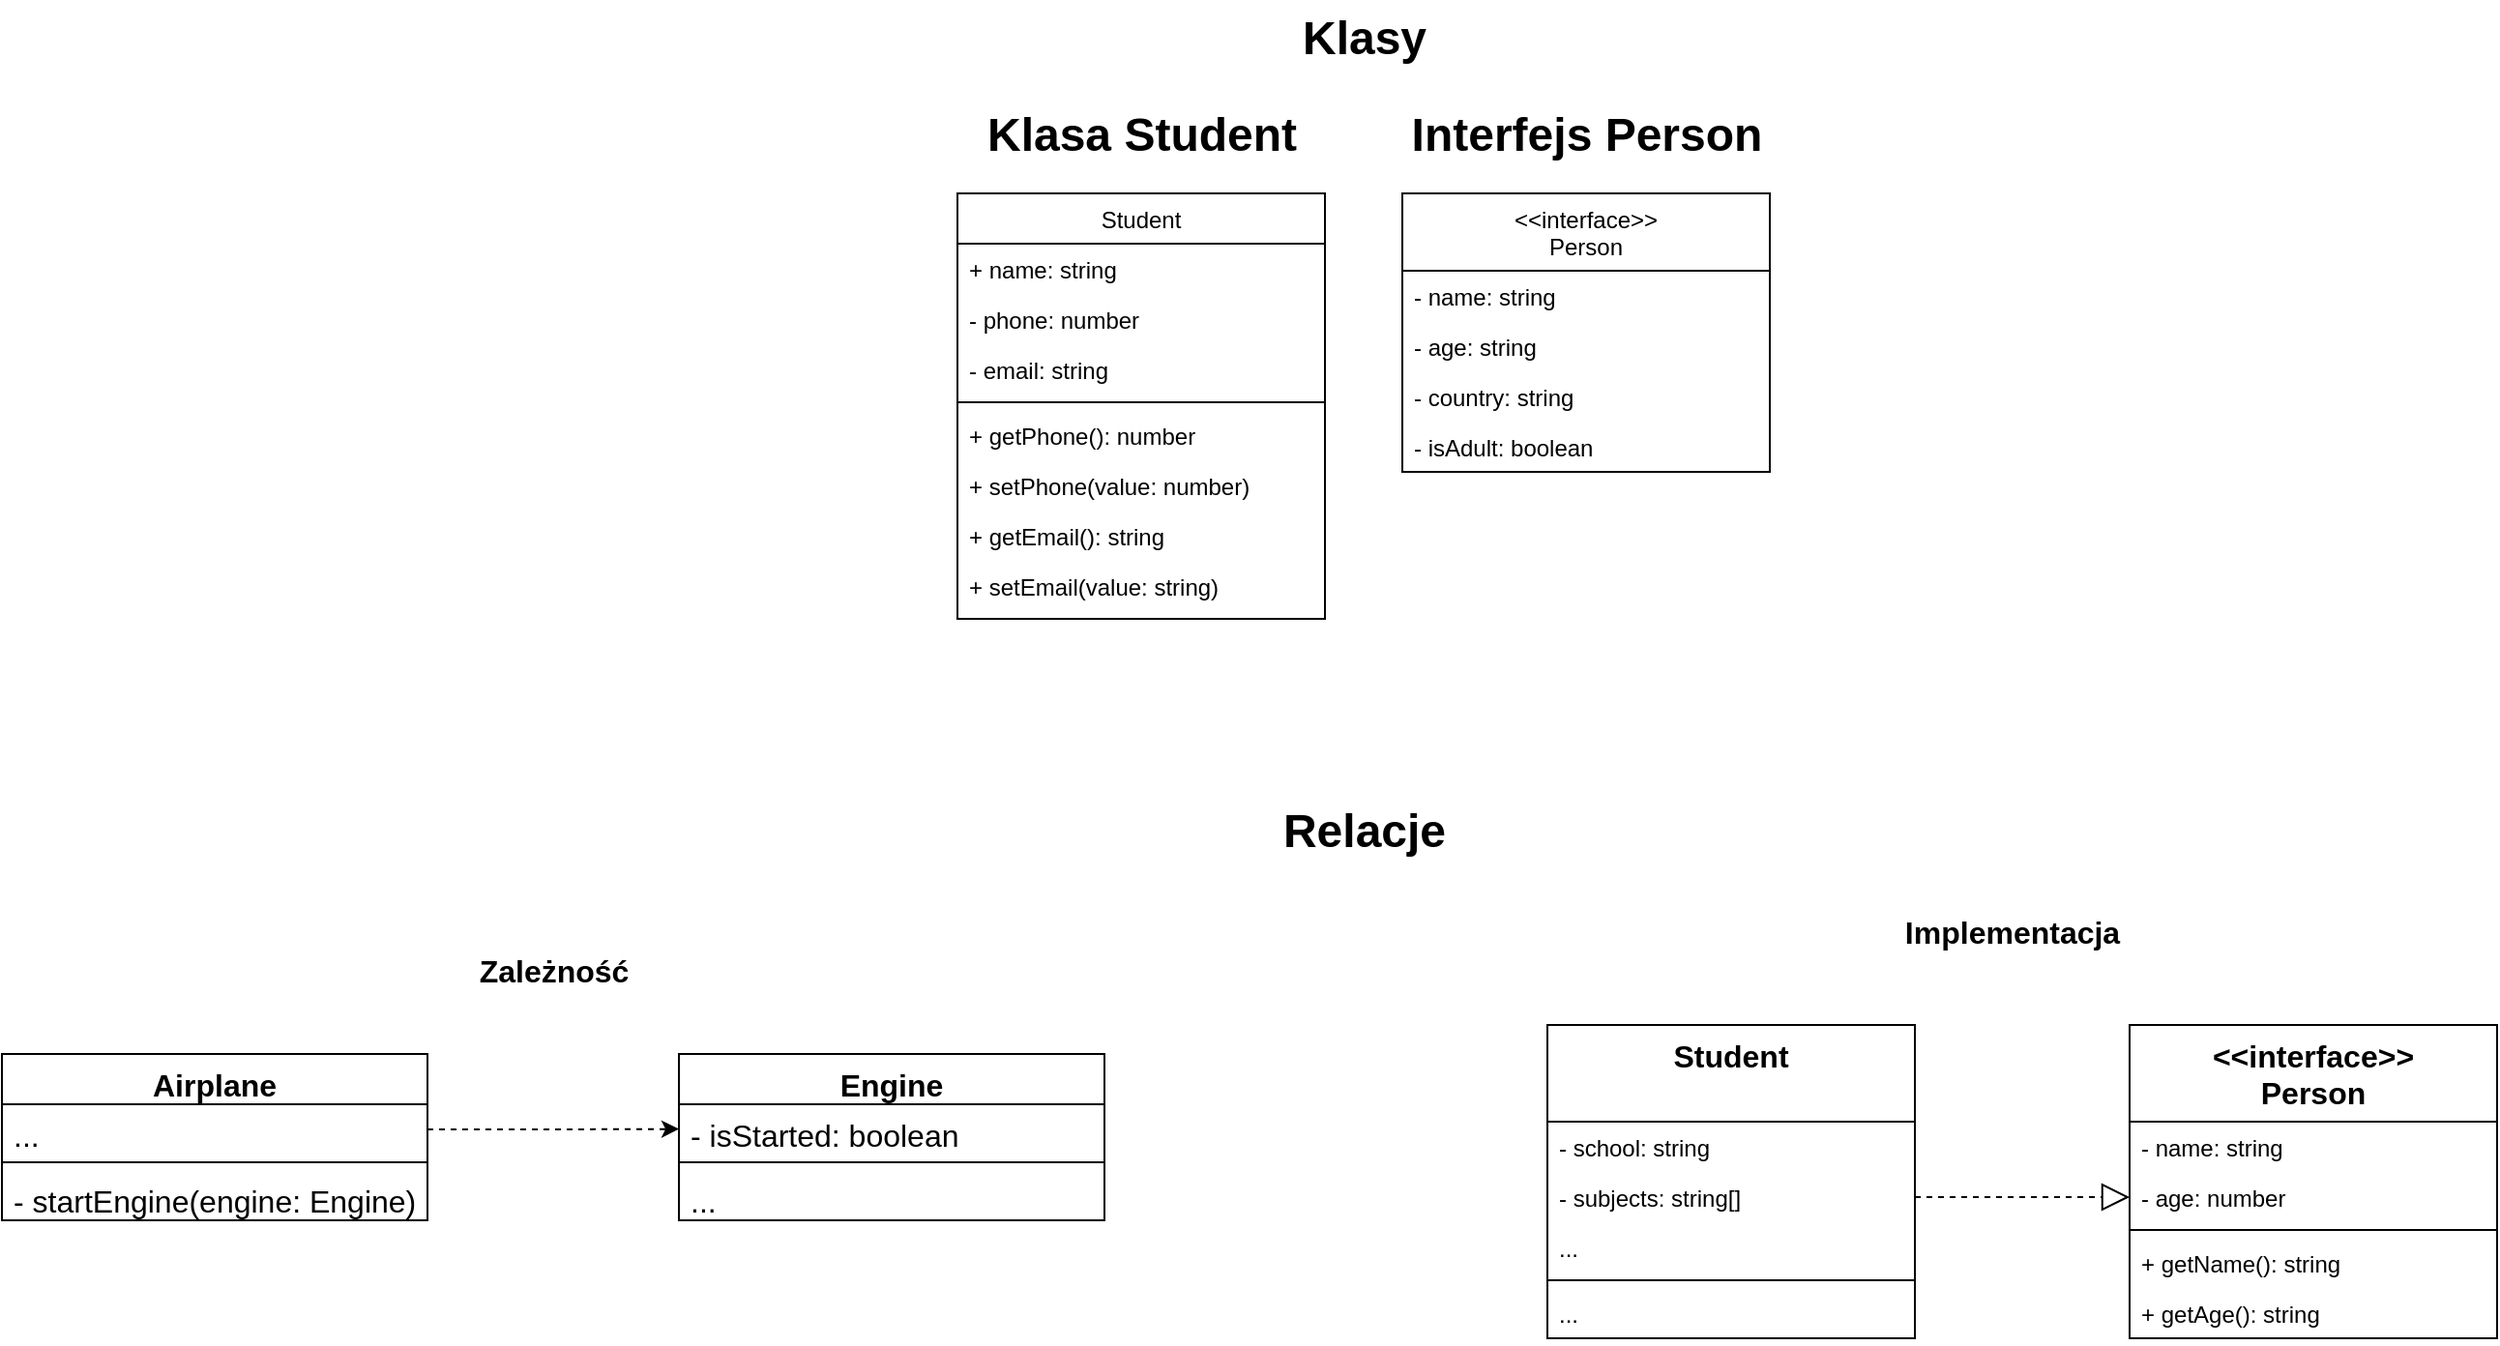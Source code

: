<mxfile version="20.8.5" type="github">
  <diagram id="C5RBs43oDa-KdzZeNtuy" name="Page-1">
    <mxGraphModel dx="1702" dy="1221" grid="1" gridSize="10" guides="1" tooltips="1" connect="1" arrows="1" fold="1" page="1" pageScale="1" pageWidth="827" pageHeight="1169" math="0" shadow="0">
      <root>
        <mxCell id="WIyWlLk6GJQsqaUBKTNV-0" />
        <mxCell id="WIyWlLk6GJQsqaUBKTNV-1" parent="WIyWlLk6GJQsqaUBKTNV-0" />
        <mxCell id="zkfFHV4jXpPFQw0GAbJ--0" value="Student" style="swimlane;fontStyle=0;align=center;verticalAlign=top;childLayout=stackLayout;horizontal=1;startSize=26;horizontalStack=0;resizeParent=1;resizeLast=0;collapsible=1;marginBottom=0;rounded=0;shadow=0;strokeWidth=1;" parent="WIyWlLk6GJQsqaUBKTNV-1" vertex="1">
          <mxGeometry x="204" y="130" width="190" height="220" as="geometry">
            <mxRectangle x="230" y="140" width="160" height="26" as="alternateBounds" />
          </mxGeometry>
        </mxCell>
        <mxCell id="zkfFHV4jXpPFQw0GAbJ--1" value="+ name: string" style="text;align=left;verticalAlign=top;spacingLeft=4;spacingRight=4;overflow=hidden;rotatable=0;points=[[0,0.5],[1,0.5]];portConstraint=eastwest;" parent="zkfFHV4jXpPFQw0GAbJ--0" vertex="1">
          <mxGeometry y="26" width="190" height="26" as="geometry" />
        </mxCell>
        <mxCell id="zkfFHV4jXpPFQw0GAbJ--2" value="- phone: number" style="text;align=left;verticalAlign=top;spacingLeft=4;spacingRight=4;overflow=hidden;rotatable=0;points=[[0,0.5],[1,0.5]];portConstraint=eastwest;rounded=0;shadow=0;html=0;" parent="zkfFHV4jXpPFQw0GAbJ--0" vertex="1">
          <mxGeometry y="52" width="190" height="26" as="geometry" />
        </mxCell>
        <mxCell id="zkfFHV4jXpPFQw0GAbJ--3" value="- email: string" style="text;align=left;verticalAlign=top;spacingLeft=4;spacingRight=4;overflow=hidden;rotatable=0;points=[[0,0.5],[1,0.5]];portConstraint=eastwest;rounded=0;shadow=0;html=0;" parent="zkfFHV4jXpPFQw0GAbJ--0" vertex="1">
          <mxGeometry y="78" width="190" height="26" as="geometry" />
        </mxCell>
        <mxCell id="zkfFHV4jXpPFQw0GAbJ--4" value="" style="line;html=1;strokeWidth=1;align=left;verticalAlign=middle;spacingTop=-1;spacingLeft=3;spacingRight=3;rotatable=0;labelPosition=right;points=[];portConstraint=eastwest;" parent="zkfFHV4jXpPFQw0GAbJ--0" vertex="1">
          <mxGeometry y="104" width="190" height="8" as="geometry" />
        </mxCell>
        <mxCell id="_cCwuV0gf8mc_dnum8Rk-0" value="+ getPhone(): number" style="text;align=left;verticalAlign=top;spacingLeft=4;spacingRight=4;overflow=hidden;rotatable=0;points=[[0,0.5],[1,0.5]];portConstraint=eastwest;rounded=0;shadow=0;html=0;" vertex="1" parent="zkfFHV4jXpPFQw0GAbJ--0">
          <mxGeometry y="112" width="190" height="26" as="geometry" />
        </mxCell>
        <mxCell id="_cCwuV0gf8mc_dnum8Rk-1" value="+ setPhone(value: number)" style="text;align=left;verticalAlign=top;spacingLeft=4;spacingRight=4;overflow=hidden;rotatable=0;points=[[0,0.5],[1,0.5]];portConstraint=eastwest;rounded=0;shadow=0;html=0;" vertex="1" parent="zkfFHV4jXpPFQw0GAbJ--0">
          <mxGeometry y="138" width="190" height="26" as="geometry" />
        </mxCell>
        <mxCell id="_cCwuV0gf8mc_dnum8Rk-3" value="+ getEmail(): string" style="text;align=left;verticalAlign=top;spacingLeft=4;spacingRight=4;overflow=hidden;rotatable=0;points=[[0,0.5],[1,0.5]];portConstraint=eastwest;rounded=0;shadow=0;html=0;" vertex="1" parent="zkfFHV4jXpPFQw0GAbJ--0">
          <mxGeometry y="164" width="190" height="26" as="geometry" />
        </mxCell>
        <mxCell id="_cCwuV0gf8mc_dnum8Rk-4" value="+ setEmail(value: string)" style="text;align=left;verticalAlign=top;spacingLeft=4;spacingRight=4;overflow=hidden;rotatable=0;points=[[0,0.5],[1,0.5]];portConstraint=eastwest;rounded=0;shadow=0;html=0;" vertex="1" parent="zkfFHV4jXpPFQw0GAbJ--0">
          <mxGeometry y="190" width="190" height="26" as="geometry" />
        </mxCell>
        <mxCell id="_cCwuV0gf8mc_dnum8Rk-6" value="Klasa Student" style="text;strokeColor=none;fillColor=none;html=1;fontSize=24;fontStyle=1;verticalAlign=middle;align=center;" vertex="1" parent="WIyWlLk6GJQsqaUBKTNV-1">
          <mxGeometry x="249" y="80" width="100" height="40" as="geometry" />
        </mxCell>
        <mxCell id="_cCwuV0gf8mc_dnum8Rk-7" value="&lt;&lt;interface&gt;&gt;&#xa;Person" style="swimlane;fontStyle=0;align=center;verticalAlign=top;childLayout=stackLayout;horizontal=1;startSize=40;horizontalStack=0;resizeParent=1;resizeLast=0;collapsible=1;marginBottom=0;rounded=0;shadow=0;strokeWidth=1;" vertex="1" parent="WIyWlLk6GJQsqaUBKTNV-1">
          <mxGeometry x="434" y="130" width="190" height="144" as="geometry">
            <mxRectangle x="230" y="140" width="160" height="26" as="alternateBounds" />
          </mxGeometry>
        </mxCell>
        <mxCell id="_cCwuV0gf8mc_dnum8Rk-8" value="- name: string" style="text;align=left;verticalAlign=top;spacingLeft=4;spacingRight=4;overflow=hidden;rotatable=0;points=[[0,0.5],[1,0.5]];portConstraint=eastwest;" vertex="1" parent="_cCwuV0gf8mc_dnum8Rk-7">
          <mxGeometry y="40" width="190" height="26" as="geometry" />
        </mxCell>
        <mxCell id="_cCwuV0gf8mc_dnum8Rk-9" value="- age: string" style="text;align=left;verticalAlign=top;spacingLeft=4;spacingRight=4;overflow=hidden;rotatable=0;points=[[0,0.5],[1,0.5]];portConstraint=eastwest;rounded=0;shadow=0;html=0;" vertex="1" parent="_cCwuV0gf8mc_dnum8Rk-7">
          <mxGeometry y="66" width="190" height="26" as="geometry" />
        </mxCell>
        <mxCell id="_cCwuV0gf8mc_dnum8Rk-10" value="- country: string" style="text;align=left;verticalAlign=top;spacingLeft=4;spacingRight=4;overflow=hidden;rotatable=0;points=[[0,0.5],[1,0.5]];portConstraint=eastwest;rounded=0;shadow=0;html=0;" vertex="1" parent="_cCwuV0gf8mc_dnum8Rk-7">
          <mxGeometry y="92" width="190" height="26" as="geometry" />
        </mxCell>
        <mxCell id="_cCwuV0gf8mc_dnum8Rk-17" value="- isAdult: boolean" style="text;align=left;verticalAlign=top;spacingLeft=4;spacingRight=4;overflow=hidden;rotatable=0;points=[[0,0.5],[1,0.5]];portConstraint=eastwest;rounded=0;shadow=0;html=0;" vertex="1" parent="_cCwuV0gf8mc_dnum8Rk-7">
          <mxGeometry y="118" width="190" height="26" as="geometry" />
        </mxCell>
        <mxCell id="_cCwuV0gf8mc_dnum8Rk-16" value="Interfejs Person" style="text;strokeColor=none;fillColor=none;html=1;fontSize=24;fontStyle=1;verticalAlign=middle;align=center;" vertex="1" parent="WIyWlLk6GJQsqaUBKTNV-1">
          <mxGeometry x="479" y="80" width="100" height="40" as="geometry" />
        </mxCell>
        <mxCell id="_cCwuV0gf8mc_dnum8Rk-18" value="Relacje" style="text;strokeColor=none;fillColor=none;html=1;fontSize=24;fontStyle=1;verticalAlign=middle;align=center;" vertex="1" parent="WIyWlLk6GJQsqaUBKTNV-1">
          <mxGeometry x="364" y="440" width="100" height="40" as="geometry" />
        </mxCell>
        <mxCell id="_cCwuV0gf8mc_dnum8Rk-19" value="Klasy" style="text;strokeColor=none;fillColor=none;html=1;fontSize=24;fontStyle=1;verticalAlign=middle;align=center;" vertex="1" parent="WIyWlLk6GJQsqaUBKTNV-1">
          <mxGeometry x="364" y="30" width="100" height="40" as="geometry" />
        </mxCell>
        <mxCell id="_cCwuV0gf8mc_dnum8Rk-20" value="&lt;font style=&quot;font-size: 16px;&quot;&gt;Zależność&lt;/font&gt;" style="text;strokeColor=none;fillColor=none;html=1;fontSize=24;fontStyle=1;verticalAlign=middle;align=center;" vertex="1" parent="WIyWlLk6GJQsqaUBKTNV-1">
          <mxGeometry x="-55" y="510" width="100" height="40" as="geometry" />
        </mxCell>
        <mxCell id="_cCwuV0gf8mc_dnum8Rk-21" value="Airplane" style="swimlane;fontStyle=1;align=center;verticalAlign=top;childLayout=stackLayout;horizontal=1;startSize=26;horizontalStack=0;resizeParent=1;resizeParentMax=0;resizeLast=0;collapsible=1;marginBottom=0;fontSize=16;" vertex="1" parent="WIyWlLk6GJQsqaUBKTNV-1">
          <mxGeometry x="-290" y="575" width="220" height="86" as="geometry" />
        </mxCell>
        <mxCell id="_cCwuV0gf8mc_dnum8Rk-22" value="..." style="text;strokeColor=none;fillColor=none;align=left;verticalAlign=top;spacingLeft=4;spacingRight=4;overflow=hidden;rotatable=0;points=[[0,0.5],[1,0.5]];portConstraint=eastwest;fontSize=16;" vertex="1" parent="_cCwuV0gf8mc_dnum8Rk-21">
          <mxGeometry y="26" width="220" height="26" as="geometry" />
        </mxCell>
        <mxCell id="_cCwuV0gf8mc_dnum8Rk-23" value="" style="line;strokeWidth=1;fillColor=none;align=left;verticalAlign=middle;spacingTop=-1;spacingLeft=3;spacingRight=3;rotatable=0;labelPosition=right;points=[];portConstraint=eastwest;strokeColor=inherit;fontSize=16;" vertex="1" parent="_cCwuV0gf8mc_dnum8Rk-21">
          <mxGeometry y="52" width="220" height="8" as="geometry" />
        </mxCell>
        <mxCell id="_cCwuV0gf8mc_dnum8Rk-24" value="- startEngine(engine: Engine)" style="text;strokeColor=none;fillColor=none;align=left;verticalAlign=top;spacingLeft=4;spacingRight=4;overflow=hidden;rotatable=0;points=[[0,0.5],[1,0.5]];portConstraint=eastwest;fontSize=16;" vertex="1" parent="_cCwuV0gf8mc_dnum8Rk-21">
          <mxGeometry y="60" width="220" height="26" as="geometry" />
        </mxCell>
        <mxCell id="_cCwuV0gf8mc_dnum8Rk-26" style="edgeStyle=orthogonalEdgeStyle;rounded=0;orthogonalLoop=1;jettySize=auto;html=1;exitX=1;exitY=0.5;exitDx=0;exitDy=0;fontSize=16;dashed=1;endArrow=classic;endFill=1;" edge="1" parent="WIyWlLk6GJQsqaUBKTNV-1" source="_cCwuV0gf8mc_dnum8Rk-22">
          <mxGeometry relative="1" as="geometry">
            <mxPoint x="60" y="613.793" as="targetPoint" />
          </mxGeometry>
        </mxCell>
        <mxCell id="_cCwuV0gf8mc_dnum8Rk-33" value="Engine" style="swimlane;fontStyle=1;align=center;verticalAlign=top;childLayout=stackLayout;horizontal=1;startSize=26;horizontalStack=0;resizeParent=1;resizeParentMax=0;resizeLast=0;collapsible=1;marginBottom=0;fontSize=16;" vertex="1" parent="WIyWlLk6GJQsqaUBKTNV-1">
          <mxGeometry x="60" y="575" width="220" height="86" as="geometry" />
        </mxCell>
        <mxCell id="_cCwuV0gf8mc_dnum8Rk-34" value="- isStarted: boolean" style="text;strokeColor=none;fillColor=none;align=left;verticalAlign=top;spacingLeft=4;spacingRight=4;overflow=hidden;rotatable=0;points=[[0,0.5],[1,0.5]];portConstraint=eastwest;fontSize=16;" vertex="1" parent="_cCwuV0gf8mc_dnum8Rk-33">
          <mxGeometry y="26" width="220" height="26" as="geometry" />
        </mxCell>
        <mxCell id="_cCwuV0gf8mc_dnum8Rk-35" value="" style="line;strokeWidth=1;fillColor=none;align=left;verticalAlign=middle;spacingTop=-1;spacingLeft=3;spacingRight=3;rotatable=0;labelPosition=right;points=[];portConstraint=eastwest;strokeColor=inherit;fontSize=16;" vertex="1" parent="_cCwuV0gf8mc_dnum8Rk-33">
          <mxGeometry y="52" width="220" height="8" as="geometry" />
        </mxCell>
        <mxCell id="_cCwuV0gf8mc_dnum8Rk-36" value="..." style="text;strokeColor=none;fillColor=none;align=left;verticalAlign=top;spacingLeft=4;spacingRight=4;overflow=hidden;rotatable=0;points=[[0,0.5],[1,0.5]];portConstraint=eastwest;fontSize=16;" vertex="1" parent="_cCwuV0gf8mc_dnum8Rk-33">
          <mxGeometry y="60" width="220" height="26" as="geometry" />
        </mxCell>
        <mxCell id="_cCwuV0gf8mc_dnum8Rk-37" value="&lt;font style=&quot;font-size: 16px;&quot;&gt;Implementacja&lt;/font&gt;" style="text;strokeColor=none;fillColor=none;html=1;fontSize=24;fontStyle=1;verticalAlign=middle;align=center;" vertex="1" parent="WIyWlLk6GJQsqaUBKTNV-1">
          <mxGeometry x="699" y="490" width="100" height="40" as="geometry" />
        </mxCell>
        <mxCell id="_cCwuV0gf8mc_dnum8Rk-53" value="&lt;&lt;interface&gt;&gt;&#xa;Person" style="swimlane;fontStyle=1;align=center;verticalAlign=top;childLayout=stackLayout;horizontal=1;startSize=50;horizontalStack=0;resizeParent=1;resizeLast=0;collapsible=1;marginBottom=0;rounded=0;shadow=0;strokeWidth=1;fontSize=16;" vertex="1" parent="WIyWlLk6GJQsqaUBKTNV-1">
          <mxGeometry x="810" y="560" width="190" height="162" as="geometry">
            <mxRectangle x="230" y="140" width="160" height="26" as="alternateBounds" />
          </mxGeometry>
        </mxCell>
        <mxCell id="_cCwuV0gf8mc_dnum8Rk-54" value="- name: string" style="text;align=left;verticalAlign=top;spacingLeft=4;spacingRight=4;overflow=hidden;rotatable=0;points=[[0,0.5],[1,0.5]];portConstraint=eastwest;" vertex="1" parent="_cCwuV0gf8mc_dnum8Rk-53">
          <mxGeometry y="50" width="190" height="26" as="geometry" />
        </mxCell>
        <mxCell id="_cCwuV0gf8mc_dnum8Rk-55" value="- age: number" style="text;align=left;verticalAlign=top;spacingLeft=4;spacingRight=4;overflow=hidden;rotatable=0;points=[[0,0.5],[1,0.5]];portConstraint=eastwest;rounded=0;shadow=0;html=0;" vertex="1" parent="_cCwuV0gf8mc_dnum8Rk-53">
          <mxGeometry y="76" width="190" height="26" as="geometry" />
        </mxCell>
        <mxCell id="_cCwuV0gf8mc_dnum8Rk-57" value="" style="line;html=1;strokeWidth=1;align=left;verticalAlign=middle;spacingTop=-1;spacingLeft=3;spacingRight=3;rotatable=0;labelPosition=right;points=[];portConstraint=eastwest;" vertex="1" parent="_cCwuV0gf8mc_dnum8Rk-53">
          <mxGeometry y="102" width="190" height="8" as="geometry" />
        </mxCell>
        <mxCell id="_cCwuV0gf8mc_dnum8Rk-61" value="+ getName(): string" style="text;align=left;verticalAlign=top;spacingLeft=4;spacingRight=4;overflow=hidden;rotatable=0;points=[[0,0.5],[1,0.5]];portConstraint=eastwest;rounded=0;shadow=0;html=0;" vertex="1" parent="_cCwuV0gf8mc_dnum8Rk-53">
          <mxGeometry y="110" width="190" height="26" as="geometry" />
        </mxCell>
        <mxCell id="_cCwuV0gf8mc_dnum8Rk-62" value="+ getAge(): string" style="text;align=left;verticalAlign=top;spacingLeft=4;spacingRight=4;overflow=hidden;rotatable=0;points=[[0,0.5],[1,0.5]];portConstraint=eastwest;rounded=0;shadow=0;html=0;" vertex="1" parent="_cCwuV0gf8mc_dnum8Rk-53">
          <mxGeometry y="136" width="190" height="26" as="geometry" />
        </mxCell>
        <mxCell id="_cCwuV0gf8mc_dnum8Rk-63" value="Student" style="swimlane;fontStyle=1;align=center;verticalAlign=top;childLayout=stackLayout;horizontal=1;startSize=50;horizontalStack=0;resizeParent=1;resizeLast=0;collapsible=1;marginBottom=0;rounded=0;shadow=0;strokeWidth=1;fontSize=16;" vertex="1" parent="WIyWlLk6GJQsqaUBKTNV-1">
          <mxGeometry x="509" y="560" width="190" height="162" as="geometry">
            <mxRectangle x="230" y="140" width="160" height="26" as="alternateBounds" />
          </mxGeometry>
        </mxCell>
        <mxCell id="_cCwuV0gf8mc_dnum8Rk-64" value="- school: string" style="text;align=left;verticalAlign=top;spacingLeft=4;spacingRight=4;overflow=hidden;rotatable=0;points=[[0,0.5],[1,0.5]];portConstraint=eastwest;" vertex="1" parent="_cCwuV0gf8mc_dnum8Rk-63">
          <mxGeometry y="50" width="190" height="26" as="geometry" />
        </mxCell>
        <mxCell id="_cCwuV0gf8mc_dnum8Rk-65" value="- subjects: string[]" style="text;align=left;verticalAlign=top;spacingLeft=4;spacingRight=4;overflow=hidden;rotatable=0;points=[[0,0.5],[1,0.5]];portConstraint=eastwest;rounded=0;shadow=0;html=0;" vertex="1" parent="_cCwuV0gf8mc_dnum8Rk-63">
          <mxGeometry y="76" width="190" height="26" as="geometry" />
        </mxCell>
        <mxCell id="_cCwuV0gf8mc_dnum8Rk-69" value="..." style="text;align=left;verticalAlign=top;spacingLeft=4;spacingRight=4;overflow=hidden;rotatable=0;points=[[0,0.5],[1,0.5]];portConstraint=eastwest;rounded=0;shadow=0;html=0;" vertex="1" parent="_cCwuV0gf8mc_dnum8Rk-63">
          <mxGeometry y="102" width="190" height="26" as="geometry" />
        </mxCell>
        <mxCell id="_cCwuV0gf8mc_dnum8Rk-66" value="" style="line;html=1;strokeWidth=1;align=left;verticalAlign=middle;spacingTop=-1;spacingLeft=3;spacingRight=3;rotatable=0;labelPosition=right;points=[];portConstraint=eastwest;" vertex="1" parent="_cCwuV0gf8mc_dnum8Rk-63">
          <mxGeometry y="128" width="190" height="8" as="geometry" />
        </mxCell>
        <mxCell id="_cCwuV0gf8mc_dnum8Rk-67" value="..." style="text;align=left;verticalAlign=top;spacingLeft=4;spacingRight=4;overflow=hidden;rotatable=0;points=[[0,0.5],[1,0.5]];portConstraint=eastwest;rounded=0;shadow=0;html=0;" vertex="1" parent="_cCwuV0gf8mc_dnum8Rk-63">
          <mxGeometry y="136" width="190" height="26" as="geometry" />
        </mxCell>
        <mxCell id="_cCwuV0gf8mc_dnum8Rk-70" style="edgeStyle=orthogonalEdgeStyle;rounded=0;orthogonalLoop=1;jettySize=auto;html=1;exitX=1;exitY=0.5;exitDx=0;exitDy=0;entryX=0;entryY=0.5;entryDx=0;entryDy=0;dashed=1;fontSize=16;endArrow=block;endFill=0;endSize=12;" edge="1" parent="WIyWlLk6GJQsqaUBKTNV-1" source="_cCwuV0gf8mc_dnum8Rk-65" target="_cCwuV0gf8mc_dnum8Rk-55">
          <mxGeometry relative="1" as="geometry" />
        </mxCell>
      </root>
    </mxGraphModel>
  </diagram>
</mxfile>
